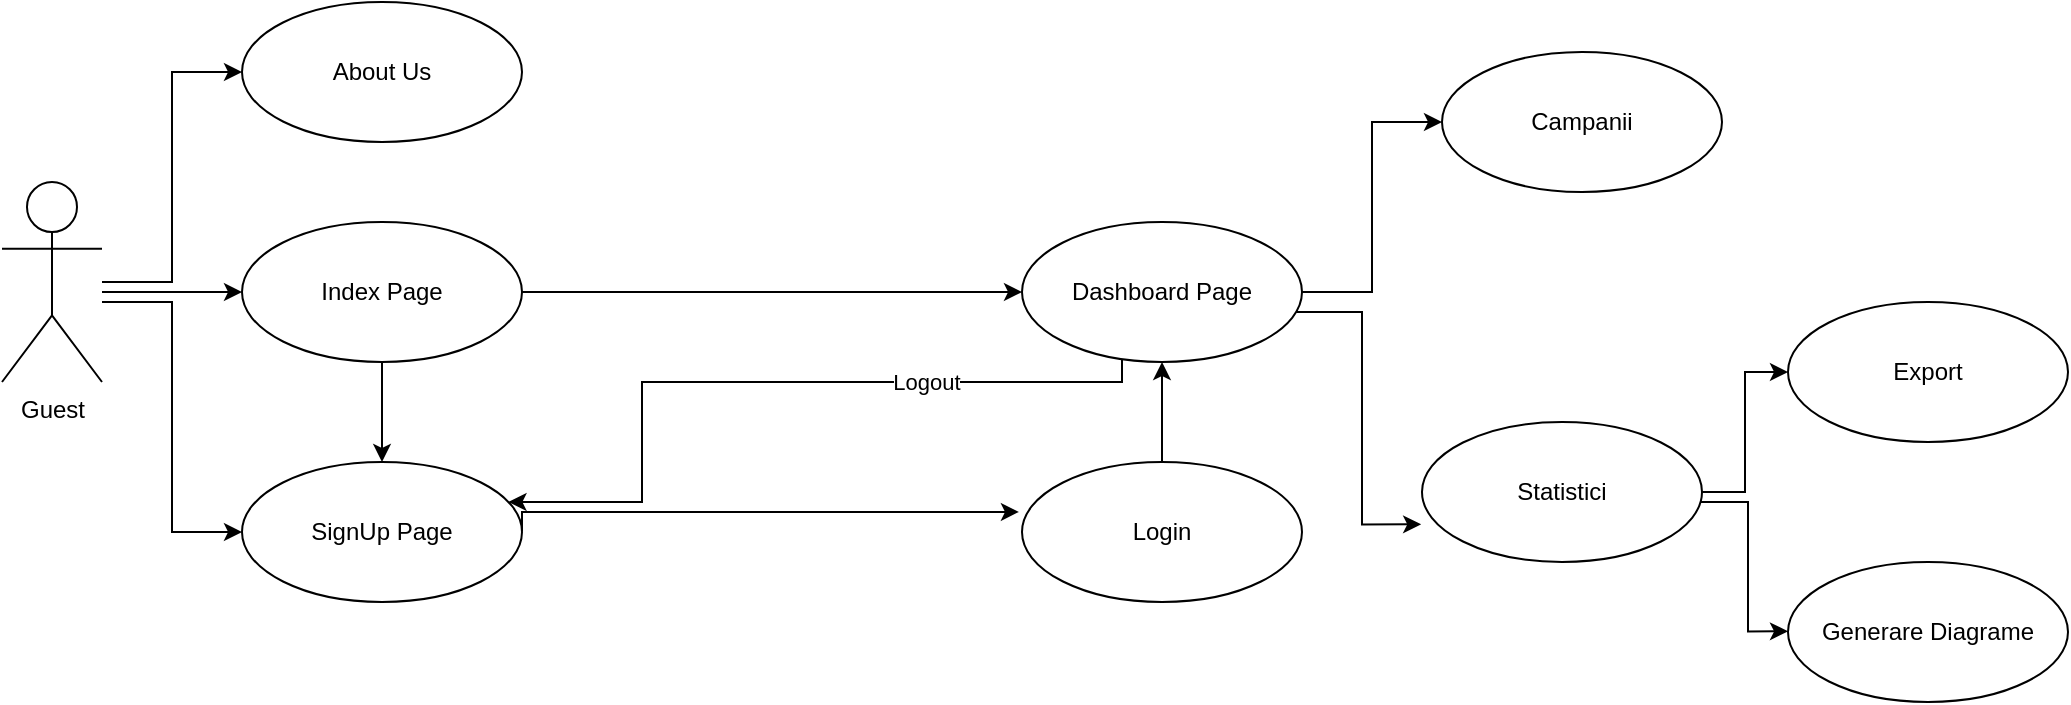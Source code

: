 <mxfile version="24.5.1" type="device">
  <diagram name="Pagină-1" id="FVuu-ixt6Ww2uBJVJsXk">
    <mxGraphModel dx="1050" dy="565" grid="1" gridSize="10" guides="1" tooltips="1" connect="1" arrows="1" fold="1" page="1" pageScale="1" pageWidth="1654" pageHeight="1169" math="0" shadow="0">
      <root>
        <mxCell id="0" />
        <mxCell id="1" parent="0" />
        <mxCell id="9xfs27ca-mfos9JW5hgz-4" value="" style="edgeStyle=orthogonalEdgeStyle;rounded=0;orthogonalLoop=1;jettySize=auto;html=1;" edge="1" parent="1" source="9xfs27ca-mfos9JW5hgz-1" target="9xfs27ca-mfos9JW5hgz-2">
          <mxGeometry relative="1" as="geometry">
            <Array as="points">
              <mxPoint x="90" y="580" />
              <mxPoint x="90" y="580" />
            </Array>
          </mxGeometry>
        </mxCell>
        <mxCell id="9xfs27ca-mfos9JW5hgz-20" style="edgeStyle=orthogonalEdgeStyle;rounded=0;orthogonalLoop=1;jettySize=auto;html=1;entryX=0;entryY=0.5;entryDx=0;entryDy=0;" edge="1" parent="1" source="9xfs27ca-mfos9JW5hgz-1" target="9xfs27ca-mfos9JW5hgz-19">
          <mxGeometry relative="1" as="geometry" />
        </mxCell>
        <mxCell id="9xfs27ca-mfos9JW5hgz-37" style="edgeStyle=orthogonalEdgeStyle;rounded=0;orthogonalLoop=1;jettySize=auto;html=1;entryX=0;entryY=0.5;entryDx=0;entryDy=0;" edge="1" parent="1" source="9xfs27ca-mfos9JW5hgz-1" target="9xfs27ca-mfos9JW5hgz-26">
          <mxGeometry relative="1" as="geometry">
            <Array as="points">
              <mxPoint x="115" y="585" />
              <mxPoint x="115" y="700" />
            </Array>
          </mxGeometry>
        </mxCell>
        <mxCell id="9xfs27ca-mfos9JW5hgz-1" value="&lt;div&gt;Guest&lt;/div&gt;" style="shape=umlActor;html=1;verticalLabelPosition=bottom;verticalAlign=top;align=center;" vertex="1" parent="1">
          <mxGeometry x="30" y="525" width="50" height="100" as="geometry" />
        </mxCell>
        <mxCell id="9xfs27ca-mfos9JW5hgz-5" value="" style="edgeStyle=orthogonalEdgeStyle;rounded=0;orthogonalLoop=1;jettySize=auto;html=1;" edge="1" parent="1" source="9xfs27ca-mfos9JW5hgz-2" target="9xfs27ca-mfos9JW5hgz-3">
          <mxGeometry relative="1" as="geometry" />
        </mxCell>
        <mxCell id="9xfs27ca-mfos9JW5hgz-36" value="" style="edgeStyle=orthogonalEdgeStyle;rounded=0;orthogonalLoop=1;jettySize=auto;html=1;" edge="1" parent="1" source="9xfs27ca-mfos9JW5hgz-2" target="9xfs27ca-mfos9JW5hgz-26">
          <mxGeometry relative="1" as="geometry" />
        </mxCell>
        <mxCell id="9xfs27ca-mfos9JW5hgz-2" value="Index Page" style="ellipse;whiteSpace=wrap;html=1;" vertex="1" parent="1">
          <mxGeometry x="150" y="545" width="140" height="70" as="geometry" />
        </mxCell>
        <mxCell id="9xfs27ca-mfos9JW5hgz-28" style="edgeStyle=orthogonalEdgeStyle;rounded=0;orthogonalLoop=1;jettySize=auto;html=1;" edge="1" parent="1" source="9xfs27ca-mfos9JW5hgz-3" target="9xfs27ca-mfos9JW5hgz-26">
          <mxGeometry relative="1" as="geometry">
            <Array as="points">
              <mxPoint x="590" y="625" />
              <mxPoint x="350" y="625" />
              <mxPoint x="350" y="685" />
            </Array>
          </mxGeometry>
        </mxCell>
        <mxCell id="9xfs27ca-mfos9JW5hgz-29" value="Logout" style="edgeLabel;html=1;align=center;verticalAlign=middle;resizable=0;points=[];" vertex="1" connectable="0" parent="9xfs27ca-mfos9JW5hgz-28">
          <mxGeometry x="-0.418" relative="1" as="geometry">
            <mxPoint as="offset" />
          </mxGeometry>
        </mxCell>
        <mxCell id="9xfs27ca-mfos9JW5hgz-41" style="edgeStyle=orthogonalEdgeStyle;rounded=0;orthogonalLoop=1;jettySize=auto;html=1;entryX=0;entryY=0.5;entryDx=0;entryDy=0;" edge="1" parent="1" source="9xfs27ca-mfos9JW5hgz-3" target="9xfs27ca-mfos9JW5hgz-18">
          <mxGeometry relative="1" as="geometry" />
        </mxCell>
        <mxCell id="9xfs27ca-mfos9JW5hgz-3" value="Dashboard Page" style="ellipse;whiteSpace=wrap;html=1;" vertex="1" parent="1">
          <mxGeometry x="540" y="545" width="140" height="70" as="geometry" />
        </mxCell>
        <mxCell id="9xfs27ca-mfos9JW5hgz-18" value="Campanii" style="ellipse;whiteSpace=wrap;html=1;" vertex="1" parent="1">
          <mxGeometry x="750" y="460" width="140" height="70" as="geometry" />
        </mxCell>
        <mxCell id="9xfs27ca-mfos9JW5hgz-19" value="About Us" style="ellipse;whiteSpace=wrap;html=1;" vertex="1" parent="1">
          <mxGeometry x="150" y="435" width="140" height="70" as="geometry" />
        </mxCell>
        <mxCell id="9xfs27ca-mfos9JW5hgz-25" style="edgeStyle=orthogonalEdgeStyle;rounded=0;orthogonalLoop=1;jettySize=auto;html=1;" edge="1" parent="1" source="9xfs27ca-mfos9JW5hgz-21" target="9xfs27ca-mfos9JW5hgz-22">
          <mxGeometry relative="1" as="geometry" />
        </mxCell>
        <mxCell id="9xfs27ca-mfos9JW5hgz-21" value="Statistici" style="ellipse;whiteSpace=wrap;html=1;" vertex="1" parent="1">
          <mxGeometry x="740" y="645" width="140" height="70" as="geometry" />
        </mxCell>
        <mxCell id="9xfs27ca-mfos9JW5hgz-22" value="Export" style="ellipse;whiteSpace=wrap;html=1;" vertex="1" parent="1">
          <mxGeometry x="923" y="585" width="140" height="70" as="geometry" />
        </mxCell>
        <mxCell id="9xfs27ca-mfos9JW5hgz-23" value="Generare Diagrame" style="ellipse;whiteSpace=wrap;html=1;" vertex="1" parent="1">
          <mxGeometry x="923" y="715" width="140" height="70" as="geometry" />
        </mxCell>
        <mxCell id="9xfs27ca-mfos9JW5hgz-24" style="edgeStyle=orthogonalEdgeStyle;rounded=0;orthogonalLoop=1;jettySize=auto;html=1;entryX=0.009;entryY=0.357;entryDx=0;entryDy=0;entryPerimeter=0;" edge="1" parent="1" source="9xfs27ca-mfos9JW5hgz-21">
          <mxGeometry relative="1" as="geometry">
            <mxPoint x="873" y="710" as="sourcePoint" />
            <mxPoint x="923" y="749.67" as="targetPoint" />
            <Array as="points">
              <mxPoint x="903" y="685" />
              <mxPoint x="903" y="750" />
            </Array>
          </mxGeometry>
        </mxCell>
        <mxCell id="9xfs27ca-mfos9JW5hgz-38" style="edgeStyle=orthogonalEdgeStyle;rounded=0;orthogonalLoop=1;jettySize=auto;html=1;entryX=-0.011;entryY=0.357;entryDx=0;entryDy=0;entryPerimeter=0;" edge="1" parent="1" target="9xfs27ca-mfos9JW5hgz-39">
          <mxGeometry relative="1" as="geometry">
            <mxPoint x="290" y="699.5" as="sourcePoint" />
            <mxPoint x="490" y="700" as="targetPoint" />
            <Array as="points">
              <mxPoint x="290" y="690" />
            </Array>
          </mxGeometry>
        </mxCell>
        <mxCell id="9xfs27ca-mfos9JW5hgz-26" value="SignUp Page" style="ellipse;whiteSpace=wrap;html=1;" vertex="1" parent="1">
          <mxGeometry x="150" y="665" width="140" height="70" as="geometry" />
        </mxCell>
        <mxCell id="9xfs27ca-mfos9JW5hgz-40" value="" style="edgeStyle=orthogonalEdgeStyle;rounded=0;orthogonalLoop=1;jettySize=auto;html=1;" edge="1" parent="1" source="9xfs27ca-mfos9JW5hgz-39" target="9xfs27ca-mfos9JW5hgz-3">
          <mxGeometry relative="1" as="geometry" />
        </mxCell>
        <mxCell id="9xfs27ca-mfos9JW5hgz-39" value="Login" style="ellipse;whiteSpace=wrap;html=1;" vertex="1" parent="1">
          <mxGeometry x="540" y="665" width="140" height="70" as="geometry" />
        </mxCell>
        <mxCell id="9xfs27ca-mfos9JW5hgz-42" style="edgeStyle=orthogonalEdgeStyle;rounded=0;orthogonalLoop=1;jettySize=auto;html=1;entryX=-0.003;entryY=0.731;entryDx=0;entryDy=0;entryPerimeter=0;" edge="1" parent="1" source="9xfs27ca-mfos9JW5hgz-3" target="9xfs27ca-mfos9JW5hgz-21">
          <mxGeometry relative="1" as="geometry">
            <Array as="points">
              <mxPoint x="710" y="590" />
              <mxPoint x="710" y="696" />
            </Array>
          </mxGeometry>
        </mxCell>
      </root>
    </mxGraphModel>
  </diagram>
</mxfile>
